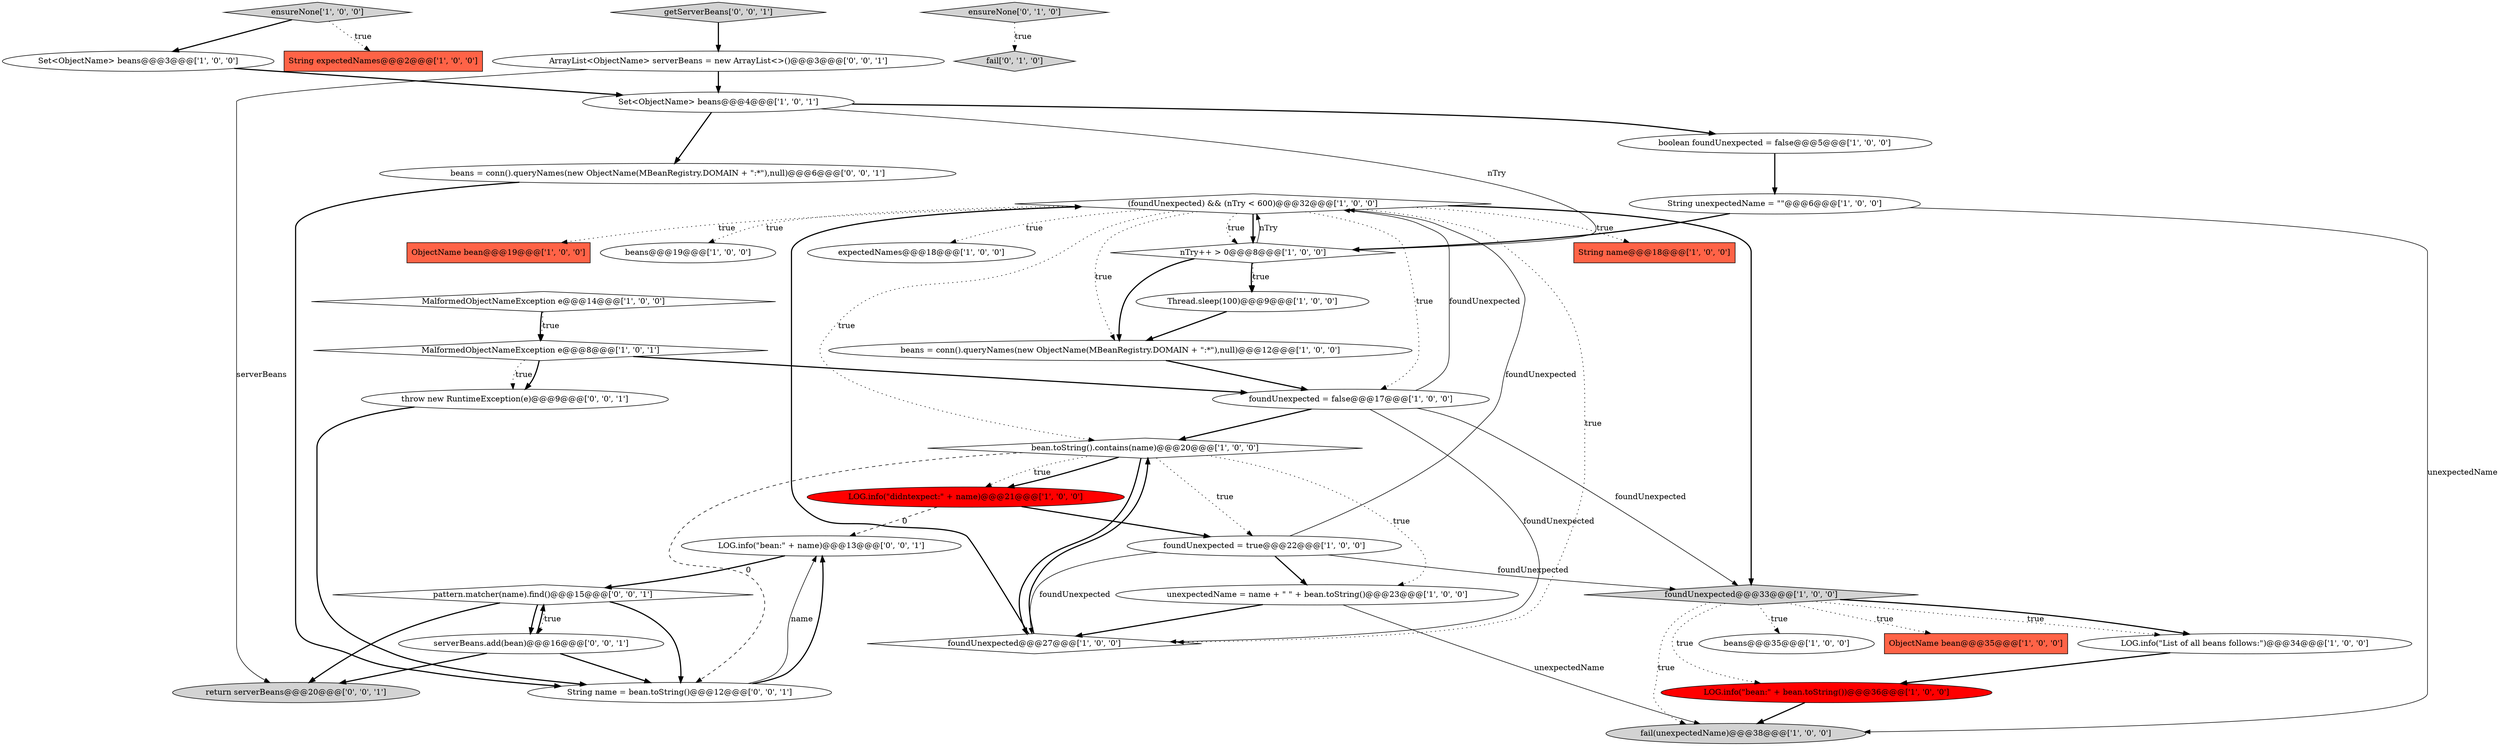 digraph {
27 [style = filled, label = "expectedNames@@@18@@@['1', '0', '0']", fillcolor = white, shape = ellipse image = "AAA0AAABBB1BBB"];
14 [style = filled, label = "Set<ObjectName> beans@@@3@@@['1', '0', '0']", fillcolor = white, shape = ellipse image = "AAA0AAABBB1BBB"];
18 [style = filled, label = "LOG.info(\"List of all beans follows:\")@@@34@@@['1', '0', '0']", fillcolor = white, shape = ellipse image = "AAA0AAABBB1BBB"];
11 [style = filled, label = "foundUnexpected@@@33@@@['1', '0', '0']", fillcolor = lightgray, shape = diamond image = "AAA0AAABBB1BBB"];
22 [style = filled, label = "String expectedNames@@@2@@@['1', '0', '0']", fillcolor = tomato, shape = box image = "AAA0AAABBB1BBB"];
6 [style = filled, label = "bean.toString().contains(name)@@@20@@@['1', '0', '0']", fillcolor = white, shape = diamond image = "AAA0AAABBB1BBB"];
28 [style = filled, label = "ensureNone['0', '1', '0']", fillcolor = lightgray, shape = diamond image = "AAA0AAABBB2BBB"];
2 [style = filled, label = "String name@@@18@@@['1', '0', '0']", fillcolor = tomato, shape = box image = "AAA0AAABBB1BBB"];
21 [style = filled, label = "LOG.info(\"bean:\" + bean.toString())@@@36@@@['1', '0', '0']", fillcolor = red, shape = ellipse image = "AAA1AAABBB1BBB"];
13 [style = filled, label = "fail(unexpectedName)@@@38@@@['1', '0', '0']", fillcolor = lightgray, shape = ellipse image = "AAA0AAABBB1BBB"];
17 [style = filled, label = "nTry++ > 0@@@8@@@['1', '0', '0']", fillcolor = white, shape = diamond image = "AAA0AAABBB1BBB"];
5 [style = filled, label = "MalformedObjectNameException e@@@8@@@['1', '0', '1']", fillcolor = white, shape = diamond image = "AAA0AAABBB1BBB"];
4 [style = filled, label = "ensureNone['1', '0', '0']", fillcolor = lightgray, shape = diamond image = "AAA0AAABBB1BBB"];
7 [style = filled, label = "LOG.info(\"didntexpect:\" + name)@@@21@@@['1', '0', '0']", fillcolor = red, shape = ellipse image = "AAA1AAABBB1BBB"];
16 [style = filled, label = "Thread.sleep(100)@@@9@@@['1', '0', '0']", fillcolor = white, shape = ellipse image = "AAA0AAABBB1BBB"];
0 [style = filled, label = "ObjectName bean@@@19@@@['1', '0', '0']", fillcolor = tomato, shape = box image = "AAA0AAABBB1BBB"];
36 [style = filled, label = "serverBeans.add(bean)@@@16@@@['0', '0', '1']", fillcolor = white, shape = ellipse image = "AAA0AAABBB3BBB"];
3 [style = filled, label = "beans@@@35@@@['1', '0', '0']", fillcolor = white, shape = ellipse image = "AAA0AAABBB1BBB"];
20 [style = filled, label = "unexpectedName = name + \" \" + bean.toString()@@@23@@@['1', '0', '0']", fillcolor = white, shape = ellipse image = "AAA0AAABBB1BBB"];
24 [style = filled, label = "foundUnexpected = false@@@17@@@['1', '0', '0']", fillcolor = white, shape = ellipse image = "AAA0AAABBB1BBB"];
1 [style = filled, label = "beans@@@19@@@['1', '0', '0']", fillcolor = white, shape = ellipse image = "AAA0AAABBB1BBB"];
8 [style = filled, label = "String unexpectedName = \"\"@@@6@@@['1', '0', '0']", fillcolor = white, shape = ellipse image = "AAA0AAABBB1BBB"];
31 [style = filled, label = "LOG.info(\"bean:\" + name)@@@13@@@['0', '0', '1']", fillcolor = white, shape = ellipse image = "AAA0AAABBB3BBB"];
34 [style = filled, label = "ArrayList<ObjectName> serverBeans = new ArrayList<>()@@@3@@@['0', '0', '1']", fillcolor = white, shape = ellipse image = "AAA0AAABBB3BBB"];
25 [style = filled, label = "boolean foundUnexpected = false@@@5@@@['1', '0', '0']", fillcolor = white, shape = ellipse image = "AAA0AAABBB1BBB"];
15 [style = filled, label = "foundUnexpected = true@@@22@@@['1', '0', '0']", fillcolor = white, shape = ellipse image = "AAA0AAABBB1BBB"];
35 [style = filled, label = "getServerBeans['0', '0', '1']", fillcolor = lightgray, shape = diamond image = "AAA0AAABBB3BBB"];
10 [style = filled, label = "beans = conn().queryNames(new ObjectName(MBeanRegistry.DOMAIN + \":*\"),null)@@@12@@@['1', '0', '0']", fillcolor = white, shape = ellipse image = "AAA0AAABBB1BBB"];
9 [style = filled, label = "(foundUnexpected) && (nTry < 600)@@@32@@@['1', '0', '0']", fillcolor = white, shape = diamond image = "AAA0AAABBB1BBB"];
23 [style = filled, label = "Set<ObjectName> beans@@@4@@@['1', '0', '1']", fillcolor = white, shape = ellipse image = "AAA0AAABBB1BBB"];
12 [style = filled, label = "foundUnexpected@@@27@@@['1', '0', '0']", fillcolor = white, shape = diamond image = "AAA0AAABBB1BBB"];
32 [style = filled, label = "String name = bean.toString()@@@12@@@['0', '0', '1']", fillcolor = white, shape = ellipse image = "AAA0AAABBB3BBB"];
30 [style = filled, label = "throw new RuntimeException(e)@@@9@@@['0', '0', '1']", fillcolor = white, shape = ellipse image = "AAA0AAABBB3BBB"];
29 [style = filled, label = "fail['0', '1', '0']", fillcolor = lightgray, shape = diamond image = "AAA0AAABBB2BBB"];
33 [style = filled, label = "pattern.matcher(name).find()@@@15@@@['0', '0', '1']", fillcolor = white, shape = diamond image = "AAA0AAABBB3BBB"];
37 [style = filled, label = "return serverBeans@@@20@@@['0', '0', '1']", fillcolor = lightgray, shape = ellipse image = "AAA0AAABBB3BBB"];
38 [style = filled, label = "beans = conn().queryNames(new ObjectName(MBeanRegistry.DOMAIN + \":*\"),null)@@@6@@@['0', '0', '1']", fillcolor = white, shape = ellipse image = "AAA0AAABBB3BBB"];
26 [style = filled, label = "ObjectName bean@@@35@@@['1', '0', '0']", fillcolor = tomato, shape = box image = "AAA0AAABBB1BBB"];
19 [style = filled, label = "MalformedObjectNameException e@@@14@@@['1', '0', '0']", fillcolor = white, shape = diamond image = "AAA0AAABBB1BBB"];
17->10 [style = bold, label=""];
23->25 [style = bold, label=""];
4->14 [style = bold, label=""];
9->12 [style = dotted, label="true"];
9->0 [style = dotted, label="true"];
7->31 [style = dashed, label="0"];
9->11 [style = bold, label=""];
16->10 [style = bold, label=""];
10->24 [style = bold, label=""];
17->9 [style = solid, label="nTry"];
15->9 [style = solid, label="foundUnexpected"];
9->17 [style = dotted, label="true"];
6->32 [style = dashed, label="0"];
24->9 [style = solid, label="foundUnexpected"];
36->32 [style = bold, label=""];
9->17 [style = bold, label=""];
30->32 [style = bold, label=""];
11->13 [style = dotted, label="true"];
11->18 [style = dotted, label="true"];
24->12 [style = solid, label="foundUnexpected"];
12->9 [style = bold, label=""];
12->6 [style = bold, label=""];
36->33 [style = bold, label=""];
9->6 [style = dotted, label="true"];
11->18 [style = bold, label=""];
11->26 [style = dotted, label="true"];
5->30 [style = dotted, label="true"];
38->32 [style = bold, label=""];
6->20 [style = dotted, label="true"];
33->36 [style = dotted, label="true"];
17->16 [style = dotted, label="true"];
9->27 [style = dotted, label="true"];
8->17 [style = bold, label=""];
19->5 [style = bold, label=""];
28->29 [style = dotted, label="true"];
24->11 [style = solid, label="foundUnexpected"];
9->24 [style = dotted, label="true"];
14->23 [style = bold, label=""];
23->17 [style = solid, label="nTry"];
4->22 [style = dotted, label="true"];
15->11 [style = solid, label="foundUnexpected"];
15->20 [style = bold, label=""];
5->24 [style = bold, label=""];
31->33 [style = bold, label=""];
33->36 [style = bold, label=""];
23->38 [style = bold, label=""];
9->2 [style = dotted, label="true"];
20->12 [style = bold, label=""];
9->1 [style = dotted, label="true"];
19->5 [style = dotted, label="true"];
6->7 [style = dotted, label="true"];
20->13 [style = solid, label="unexpectedName"];
7->15 [style = bold, label=""];
33->32 [style = bold, label=""];
25->8 [style = bold, label=""];
34->23 [style = bold, label=""];
32->31 [style = solid, label="name"];
36->37 [style = bold, label=""];
5->30 [style = bold, label=""];
18->21 [style = bold, label=""];
15->12 [style = solid, label="foundUnexpected"];
11->21 [style = dotted, label="true"];
6->7 [style = bold, label=""];
33->37 [style = bold, label=""];
24->6 [style = bold, label=""];
35->34 [style = bold, label=""];
9->10 [style = dotted, label="true"];
8->13 [style = solid, label="unexpectedName"];
11->3 [style = dotted, label="true"];
32->31 [style = bold, label=""];
17->16 [style = bold, label=""];
21->13 [style = bold, label=""];
34->37 [style = solid, label="serverBeans"];
6->15 [style = dotted, label="true"];
6->12 [style = bold, label=""];
}
